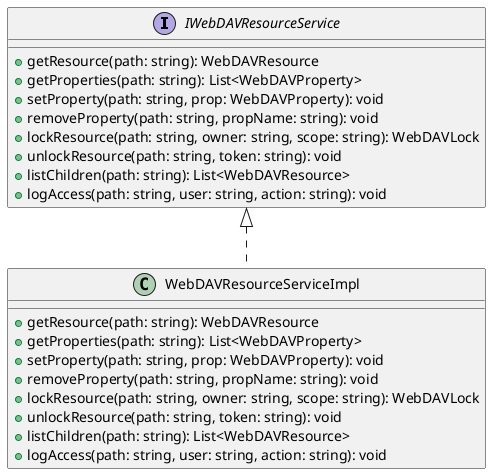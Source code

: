 @startuml webdav_logic

interface IWebDAVResourceService {
  +getResource(path: string): WebDAVResource
  +getProperties(path: string): List<WebDAVProperty>
  +setProperty(path: string, prop: WebDAVProperty): void
  +removeProperty(path: string, propName: string): void
  +lockResource(path: string, owner: string, scope: string): WebDAVLock
  +unlockResource(path: string, token: string): void
  +listChildren(path: string): List<WebDAVResource>
  +logAccess(path: string, user: string, action: string): void
}

class WebDAVResourceServiceImpl {
  +getResource(path: string): WebDAVResource
  +getProperties(path: string): List<WebDAVProperty>
  +setProperty(path: string, prop: WebDAVProperty): void
  +removeProperty(path: string, propName: string): void
  +lockResource(path: string, owner: string, scope: string): WebDAVLock
  +unlockResource(path: string, token: string): void
  +listChildren(path: string): List<WebDAVResource>
  +logAccess(path: string, user: string, action: string): void
}

IWebDAVResourceService <|.. WebDAVResourceServiceImpl

@enduml